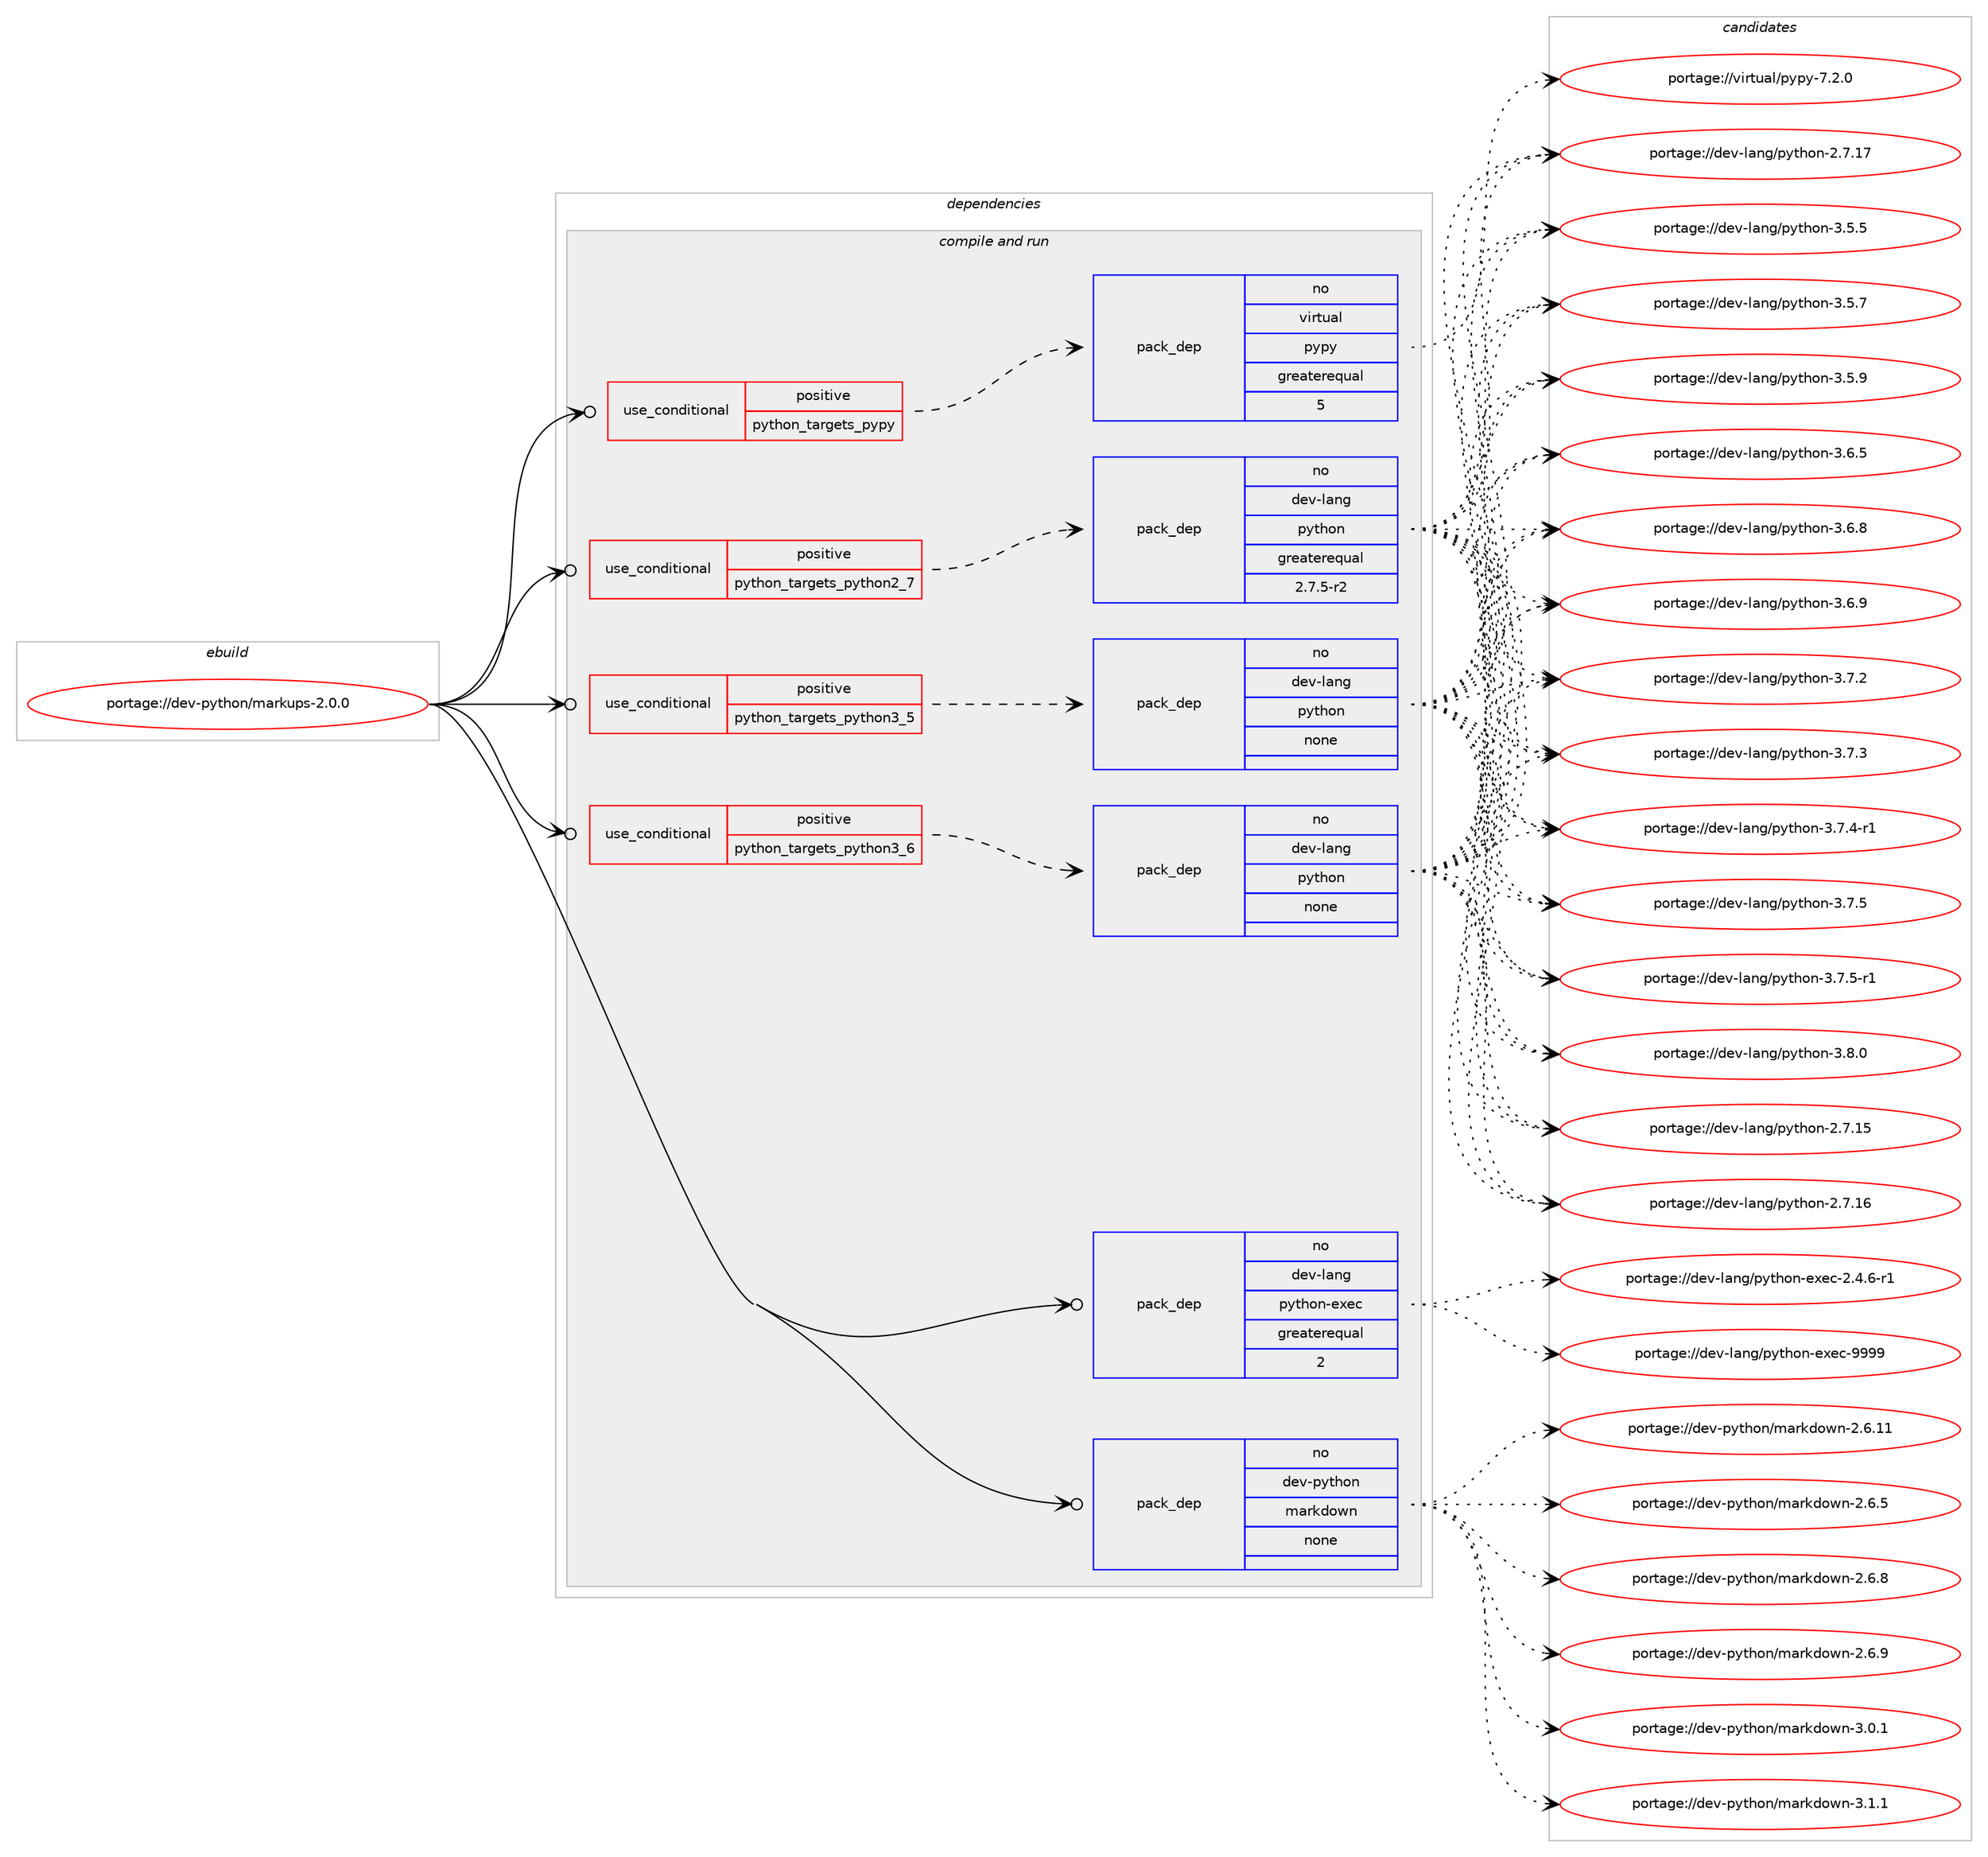 digraph prolog {

# *************
# Graph options
# *************

newrank=true;
concentrate=true;
compound=true;
graph [rankdir=LR,fontname=Helvetica,fontsize=10,ranksep=1.5];#, ranksep=2.5, nodesep=0.2];
edge  [arrowhead=vee];
node  [fontname=Helvetica,fontsize=10];

# **********
# The ebuild
# **********

subgraph cluster_leftcol {
color=gray;
rank=same;
label=<<i>ebuild</i>>;
id [label="portage://dev-python/markups-2.0.0", color=red, width=4, href="../dev-python/markups-2.0.0.svg"];
}

# ****************
# The dependencies
# ****************

subgraph cluster_midcol {
color=gray;
label=<<i>dependencies</i>>;
subgraph cluster_compile {
fillcolor="#eeeeee";
style=filled;
label=<<i>compile</i>>;
}
subgraph cluster_compileandrun {
fillcolor="#eeeeee";
style=filled;
label=<<i>compile and run</i>>;
subgraph cond31588 {
dependency148861 [label=<<TABLE BORDER="0" CELLBORDER="1" CELLSPACING="0" CELLPADDING="4"><TR><TD ROWSPAN="3" CELLPADDING="10">use_conditional</TD></TR><TR><TD>positive</TD></TR><TR><TD>python_targets_pypy</TD></TR></TABLE>>, shape=none, color=red];
subgraph pack113948 {
dependency148862 [label=<<TABLE BORDER="0" CELLBORDER="1" CELLSPACING="0" CELLPADDING="4" WIDTH="220"><TR><TD ROWSPAN="6" CELLPADDING="30">pack_dep</TD></TR><TR><TD WIDTH="110">no</TD></TR><TR><TD>virtual</TD></TR><TR><TD>pypy</TD></TR><TR><TD>greaterequal</TD></TR><TR><TD>5</TD></TR></TABLE>>, shape=none, color=blue];
}
dependency148861:e -> dependency148862:w [weight=20,style="dashed",arrowhead="vee"];
}
id:e -> dependency148861:w [weight=20,style="solid",arrowhead="odotvee"];
subgraph cond31589 {
dependency148863 [label=<<TABLE BORDER="0" CELLBORDER="1" CELLSPACING="0" CELLPADDING="4"><TR><TD ROWSPAN="3" CELLPADDING="10">use_conditional</TD></TR><TR><TD>positive</TD></TR><TR><TD>python_targets_python2_7</TD></TR></TABLE>>, shape=none, color=red];
subgraph pack113949 {
dependency148864 [label=<<TABLE BORDER="0" CELLBORDER="1" CELLSPACING="0" CELLPADDING="4" WIDTH="220"><TR><TD ROWSPAN="6" CELLPADDING="30">pack_dep</TD></TR><TR><TD WIDTH="110">no</TD></TR><TR><TD>dev-lang</TD></TR><TR><TD>python</TD></TR><TR><TD>greaterequal</TD></TR><TR><TD>2.7.5-r2</TD></TR></TABLE>>, shape=none, color=blue];
}
dependency148863:e -> dependency148864:w [weight=20,style="dashed",arrowhead="vee"];
}
id:e -> dependency148863:w [weight=20,style="solid",arrowhead="odotvee"];
subgraph cond31590 {
dependency148865 [label=<<TABLE BORDER="0" CELLBORDER="1" CELLSPACING="0" CELLPADDING="4"><TR><TD ROWSPAN="3" CELLPADDING="10">use_conditional</TD></TR><TR><TD>positive</TD></TR><TR><TD>python_targets_python3_5</TD></TR></TABLE>>, shape=none, color=red];
subgraph pack113950 {
dependency148866 [label=<<TABLE BORDER="0" CELLBORDER="1" CELLSPACING="0" CELLPADDING="4" WIDTH="220"><TR><TD ROWSPAN="6" CELLPADDING="30">pack_dep</TD></TR><TR><TD WIDTH="110">no</TD></TR><TR><TD>dev-lang</TD></TR><TR><TD>python</TD></TR><TR><TD>none</TD></TR><TR><TD></TD></TR></TABLE>>, shape=none, color=blue];
}
dependency148865:e -> dependency148866:w [weight=20,style="dashed",arrowhead="vee"];
}
id:e -> dependency148865:w [weight=20,style="solid",arrowhead="odotvee"];
subgraph cond31591 {
dependency148867 [label=<<TABLE BORDER="0" CELLBORDER="1" CELLSPACING="0" CELLPADDING="4"><TR><TD ROWSPAN="3" CELLPADDING="10">use_conditional</TD></TR><TR><TD>positive</TD></TR><TR><TD>python_targets_python3_6</TD></TR></TABLE>>, shape=none, color=red];
subgraph pack113951 {
dependency148868 [label=<<TABLE BORDER="0" CELLBORDER="1" CELLSPACING="0" CELLPADDING="4" WIDTH="220"><TR><TD ROWSPAN="6" CELLPADDING="30">pack_dep</TD></TR><TR><TD WIDTH="110">no</TD></TR><TR><TD>dev-lang</TD></TR><TR><TD>python</TD></TR><TR><TD>none</TD></TR><TR><TD></TD></TR></TABLE>>, shape=none, color=blue];
}
dependency148867:e -> dependency148868:w [weight=20,style="dashed",arrowhead="vee"];
}
id:e -> dependency148867:w [weight=20,style="solid",arrowhead="odotvee"];
subgraph pack113952 {
dependency148869 [label=<<TABLE BORDER="0" CELLBORDER="1" CELLSPACING="0" CELLPADDING="4" WIDTH="220"><TR><TD ROWSPAN="6" CELLPADDING="30">pack_dep</TD></TR><TR><TD WIDTH="110">no</TD></TR><TR><TD>dev-lang</TD></TR><TR><TD>python-exec</TD></TR><TR><TD>greaterequal</TD></TR><TR><TD>2</TD></TR></TABLE>>, shape=none, color=blue];
}
id:e -> dependency148869:w [weight=20,style="solid",arrowhead="odotvee"];
subgraph pack113953 {
dependency148870 [label=<<TABLE BORDER="0" CELLBORDER="1" CELLSPACING="0" CELLPADDING="4" WIDTH="220"><TR><TD ROWSPAN="6" CELLPADDING="30">pack_dep</TD></TR><TR><TD WIDTH="110">no</TD></TR><TR><TD>dev-python</TD></TR><TR><TD>markdown</TD></TR><TR><TD>none</TD></TR><TR><TD></TD></TR></TABLE>>, shape=none, color=blue];
}
id:e -> dependency148870:w [weight=20,style="solid",arrowhead="odotvee"];
}
subgraph cluster_run {
fillcolor="#eeeeee";
style=filled;
label=<<i>run</i>>;
}
}

# **************
# The candidates
# **************

subgraph cluster_choices {
rank=same;
color=gray;
label=<<i>candidates</i>>;

subgraph choice113948 {
color=black;
nodesep=1;
choiceportage1181051141161179710847112121112121455546504648 [label="portage://virtual/pypy-7.2.0", color=red, width=4,href="../virtual/pypy-7.2.0.svg"];
dependency148862:e -> choiceportage1181051141161179710847112121112121455546504648:w [style=dotted,weight="100"];
}
subgraph choice113949 {
color=black;
nodesep=1;
choiceportage10010111845108971101034711212111610411111045504655464953 [label="portage://dev-lang/python-2.7.15", color=red, width=4,href="../dev-lang/python-2.7.15.svg"];
choiceportage10010111845108971101034711212111610411111045504655464954 [label="portage://dev-lang/python-2.7.16", color=red, width=4,href="../dev-lang/python-2.7.16.svg"];
choiceportage10010111845108971101034711212111610411111045504655464955 [label="portage://dev-lang/python-2.7.17", color=red, width=4,href="../dev-lang/python-2.7.17.svg"];
choiceportage100101118451089711010347112121116104111110455146534653 [label="portage://dev-lang/python-3.5.5", color=red, width=4,href="../dev-lang/python-3.5.5.svg"];
choiceportage100101118451089711010347112121116104111110455146534655 [label="portage://dev-lang/python-3.5.7", color=red, width=4,href="../dev-lang/python-3.5.7.svg"];
choiceportage100101118451089711010347112121116104111110455146534657 [label="portage://dev-lang/python-3.5.9", color=red, width=4,href="../dev-lang/python-3.5.9.svg"];
choiceportage100101118451089711010347112121116104111110455146544653 [label="portage://dev-lang/python-3.6.5", color=red, width=4,href="../dev-lang/python-3.6.5.svg"];
choiceportage100101118451089711010347112121116104111110455146544656 [label="portage://dev-lang/python-3.6.8", color=red, width=4,href="../dev-lang/python-3.6.8.svg"];
choiceportage100101118451089711010347112121116104111110455146544657 [label="portage://dev-lang/python-3.6.9", color=red, width=4,href="../dev-lang/python-3.6.9.svg"];
choiceportage100101118451089711010347112121116104111110455146554650 [label="portage://dev-lang/python-3.7.2", color=red, width=4,href="../dev-lang/python-3.7.2.svg"];
choiceportage100101118451089711010347112121116104111110455146554651 [label="portage://dev-lang/python-3.7.3", color=red, width=4,href="../dev-lang/python-3.7.3.svg"];
choiceportage1001011184510897110103471121211161041111104551465546524511449 [label="portage://dev-lang/python-3.7.4-r1", color=red, width=4,href="../dev-lang/python-3.7.4-r1.svg"];
choiceportage100101118451089711010347112121116104111110455146554653 [label="portage://dev-lang/python-3.7.5", color=red, width=4,href="../dev-lang/python-3.7.5.svg"];
choiceportage1001011184510897110103471121211161041111104551465546534511449 [label="portage://dev-lang/python-3.7.5-r1", color=red, width=4,href="../dev-lang/python-3.7.5-r1.svg"];
choiceportage100101118451089711010347112121116104111110455146564648 [label="portage://dev-lang/python-3.8.0", color=red, width=4,href="../dev-lang/python-3.8.0.svg"];
dependency148864:e -> choiceportage10010111845108971101034711212111610411111045504655464953:w [style=dotted,weight="100"];
dependency148864:e -> choiceportage10010111845108971101034711212111610411111045504655464954:w [style=dotted,weight="100"];
dependency148864:e -> choiceportage10010111845108971101034711212111610411111045504655464955:w [style=dotted,weight="100"];
dependency148864:e -> choiceportage100101118451089711010347112121116104111110455146534653:w [style=dotted,weight="100"];
dependency148864:e -> choiceportage100101118451089711010347112121116104111110455146534655:w [style=dotted,weight="100"];
dependency148864:e -> choiceportage100101118451089711010347112121116104111110455146534657:w [style=dotted,weight="100"];
dependency148864:e -> choiceportage100101118451089711010347112121116104111110455146544653:w [style=dotted,weight="100"];
dependency148864:e -> choiceportage100101118451089711010347112121116104111110455146544656:w [style=dotted,weight="100"];
dependency148864:e -> choiceportage100101118451089711010347112121116104111110455146544657:w [style=dotted,weight="100"];
dependency148864:e -> choiceportage100101118451089711010347112121116104111110455146554650:w [style=dotted,weight="100"];
dependency148864:e -> choiceportage100101118451089711010347112121116104111110455146554651:w [style=dotted,weight="100"];
dependency148864:e -> choiceportage1001011184510897110103471121211161041111104551465546524511449:w [style=dotted,weight="100"];
dependency148864:e -> choiceportage100101118451089711010347112121116104111110455146554653:w [style=dotted,weight="100"];
dependency148864:e -> choiceportage1001011184510897110103471121211161041111104551465546534511449:w [style=dotted,weight="100"];
dependency148864:e -> choiceportage100101118451089711010347112121116104111110455146564648:w [style=dotted,weight="100"];
}
subgraph choice113950 {
color=black;
nodesep=1;
choiceportage10010111845108971101034711212111610411111045504655464953 [label="portage://dev-lang/python-2.7.15", color=red, width=4,href="../dev-lang/python-2.7.15.svg"];
choiceportage10010111845108971101034711212111610411111045504655464954 [label="portage://dev-lang/python-2.7.16", color=red, width=4,href="../dev-lang/python-2.7.16.svg"];
choiceportage10010111845108971101034711212111610411111045504655464955 [label="portage://dev-lang/python-2.7.17", color=red, width=4,href="../dev-lang/python-2.7.17.svg"];
choiceportage100101118451089711010347112121116104111110455146534653 [label="portage://dev-lang/python-3.5.5", color=red, width=4,href="../dev-lang/python-3.5.5.svg"];
choiceportage100101118451089711010347112121116104111110455146534655 [label="portage://dev-lang/python-3.5.7", color=red, width=4,href="../dev-lang/python-3.5.7.svg"];
choiceportage100101118451089711010347112121116104111110455146534657 [label="portage://dev-lang/python-3.5.9", color=red, width=4,href="../dev-lang/python-3.5.9.svg"];
choiceportage100101118451089711010347112121116104111110455146544653 [label="portage://dev-lang/python-3.6.5", color=red, width=4,href="../dev-lang/python-3.6.5.svg"];
choiceportage100101118451089711010347112121116104111110455146544656 [label="portage://dev-lang/python-3.6.8", color=red, width=4,href="../dev-lang/python-3.6.8.svg"];
choiceportage100101118451089711010347112121116104111110455146544657 [label="portage://dev-lang/python-3.6.9", color=red, width=4,href="../dev-lang/python-3.6.9.svg"];
choiceportage100101118451089711010347112121116104111110455146554650 [label="portage://dev-lang/python-3.7.2", color=red, width=4,href="../dev-lang/python-3.7.2.svg"];
choiceportage100101118451089711010347112121116104111110455146554651 [label="portage://dev-lang/python-3.7.3", color=red, width=4,href="../dev-lang/python-3.7.3.svg"];
choiceportage1001011184510897110103471121211161041111104551465546524511449 [label="portage://dev-lang/python-3.7.4-r1", color=red, width=4,href="../dev-lang/python-3.7.4-r1.svg"];
choiceportage100101118451089711010347112121116104111110455146554653 [label="portage://dev-lang/python-3.7.5", color=red, width=4,href="../dev-lang/python-3.7.5.svg"];
choiceportage1001011184510897110103471121211161041111104551465546534511449 [label="portage://dev-lang/python-3.7.5-r1", color=red, width=4,href="../dev-lang/python-3.7.5-r1.svg"];
choiceportage100101118451089711010347112121116104111110455146564648 [label="portage://dev-lang/python-3.8.0", color=red, width=4,href="../dev-lang/python-3.8.0.svg"];
dependency148866:e -> choiceportage10010111845108971101034711212111610411111045504655464953:w [style=dotted,weight="100"];
dependency148866:e -> choiceportage10010111845108971101034711212111610411111045504655464954:w [style=dotted,weight="100"];
dependency148866:e -> choiceportage10010111845108971101034711212111610411111045504655464955:w [style=dotted,weight="100"];
dependency148866:e -> choiceportage100101118451089711010347112121116104111110455146534653:w [style=dotted,weight="100"];
dependency148866:e -> choiceportage100101118451089711010347112121116104111110455146534655:w [style=dotted,weight="100"];
dependency148866:e -> choiceportage100101118451089711010347112121116104111110455146534657:w [style=dotted,weight="100"];
dependency148866:e -> choiceportage100101118451089711010347112121116104111110455146544653:w [style=dotted,weight="100"];
dependency148866:e -> choiceportage100101118451089711010347112121116104111110455146544656:w [style=dotted,weight="100"];
dependency148866:e -> choiceportage100101118451089711010347112121116104111110455146544657:w [style=dotted,weight="100"];
dependency148866:e -> choiceportage100101118451089711010347112121116104111110455146554650:w [style=dotted,weight="100"];
dependency148866:e -> choiceportage100101118451089711010347112121116104111110455146554651:w [style=dotted,weight="100"];
dependency148866:e -> choiceportage1001011184510897110103471121211161041111104551465546524511449:w [style=dotted,weight="100"];
dependency148866:e -> choiceportage100101118451089711010347112121116104111110455146554653:w [style=dotted,weight="100"];
dependency148866:e -> choiceportage1001011184510897110103471121211161041111104551465546534511449:w [style=dotted,weight="100"];
dependency148866:e -> choiceportage100101118451089711010347112121116104111110455146564648:w [style=dotted,weight="100"];
}
subgraph choice113951 {
color=black;
nodesep=1;
choiceportage10010111845108971101034711212111610411111045504655464953 [label="portage://dev-lang/python-2.7.15", color=red, width=4,href="../dev-lang/python-2.7.15.svg"];
choiceportage10010111845108971101034711212111610411111045504655464954 [label="portage://dev-lang/python-2.7.16", color=red, width=4,href="../dev-lang/python-2.7.16.svg"];
choiceportage10010111845108971101034711212111610411111045504655464955 [label="portage://dev-lang/python-2.7.17", color=red, width=4,href="../dev-lang/python-2.7.17.svg"];
choiceportage100101118451089711010347112121116104111110455146534653 [label="portage://dev-lang/python-3.5.5", color=red, width=4,href="../dev-lang/python-3.5.5.svg"];
choiceportage100101118451089711010347112121116104111110455146534655 [label="portage://dev-lang/python-3.5.7", color=red, width=4,href="../dev-lang/python-3.5.7.svg"];
choiceportage100101118451089711010347112121116104111110455146534657 [label="portage://dev-lang/python-3.5.9", color=red, width=4,href="../dev-lang/python-3.5.9.svg"];
choiceportage100101118451089711010347112121116104111110455146544653 [label="portage://dev-lang/python-3.6.5", color=red, width=4,href="../dev-lang/python-3.6.5.svg"];
choiceportage100101118451089711010347112121116104111110455146544656 [label="portage://dev-lang/python-3.6.8", color=red, width=4,href="../dev-lang/python-3.6.8.svg"];
choiceportage100101118451089711010347112121116104111110455146544657 [label="portage://dev-lang/python-3.6.9", color=red, width=4,href="../dev-lang/python-3.6.9.svg"];
choiceportage100101118451089711010347112121116104111110455146554650 [label="portage://dev-lang/python-3.7.2", color=red, width=4,href="../dev-lang/python-3.7.2.svg"];
choiceportage100101118451089711010347112121116104111110455146554651 [label="portage://dev-lang/python-3.7.3", color=red, width=4,href="../dev-lang/python-3.7.3.svg"];
choiceportage1001011184510897110103471121211161041111104551465546524511449 [label="portage://dev-lang/python-3.7.4-r1", color=red, width=4,href="../dev-lang/python-3.7.4-r1.svg"];
choiceportage100101118451089711010347112121116104111110455146554653 [label="portage://dev-lang/python-3.7.5", color=red, width=4,href="../dev-lang/python-3.7.5.svg"];
choiceportage1001011184510897110103471121211161041111104551465546534511449 [label="portage://dev-lang/python-3.7.5-r1", color=red, width=4,href="../dev-lang/python-3.7.5-r1.svg"];
choiceportage100101118451089711010347112121116104111110455146564648 [label="portage://dev-lang/python-3.8.0", color=red, width=4,href="../dev-lang/python-3.8.0.svg"];
dependency148868:e -> choiceportage10010111845108971101034711212111610411111045504655464953:w [style=dotted,weight="100"];
dependency148868:e -> choiceportage10010111845108971101034711212111610411111045504655464954:w [style=dotted,weight="100"];
dependency148868:e -> choiceportage10010111845108971101034711212111610411111045504655464955:w [style=dotted,weight="100"];
dependency148868:e -> choiceportage100101118451089711010347112121116104111110455146534653:w [style=dotted,weight="100"];
dependency148868:e -> choiceportage100101118451089711010347112121116104111110455146534655:w [style=dotted,weight="100"];
dependency148868:e -> choiceportage100101118451089711010347112121116104111110455146534657:w [style=dotted,weight="100"];
dependency148868:e -> choiceportage100101118451089711010347112121116104111110455146544653:w [style=dotted,weight="100"];
dependency148868:e -> choiceportage100101118451089711010347112121116104111110455146544656:w [style=dotted,weight="100"];
dependency148868:e -> choiceportage100101118451089711010347112121116104111110455146544657:w [style=dotted,weight="100"];
dependency148868:e -> choiceportage100101118451089711010347112121116104111110455146554650:w [style=dotted,weight="100"];
dependency148868:e -> choiceportage100101118451089711010347112121116104111110455146554651:w [style=dotted,weight="100"];
dependency148868:e -> choiceportage1001011184510897110103471121211161041111104551465546524511449:w [style=dotted,weight="100"];
dependency148868:e -> choiceportage100101118451089711010347112121116104111110455146554653:w [style=dotted,weight="100"];
dependency148868:e -> choiceportage1001011184510897110103471121211161041111104551465546534511449:w [style=dotted,weight="100"];
dependency148868:e -> choiceportage100101118451089711010347112121116104111110455146564648:w [style=dotted,weight="100"];
}
subgraph choice113952 {
color=black;
nodesep=1;
choiceportage10010111845108971101034711212111610411111045101120101994550465246544511449 [label="portage://dev-lang/python-exec-2.4.6-r1", color=red, width=4,href="../dev-lang/python-exec-2.4.6-r1.svg"];
choiceportage10010111845108971101034711212111610411111045101120101994557575757 [label="portage://dev-lang/python-exec-9999", color=red, width=4,href="../dev-lang/python-exec-9999.svg"];
dependency148869:e -> choiceportage10010111845108971101034711212111610411111045101120101994550465246544511449:w [style=dotted,weight="100"];
dependency148869:e -> choiceportage10010111845108971101034711212111610411111045101120101994557575757:w [style=dotted,weight="100"];
}
subgraph choice113953 {
color=black;
nodesep=1;
choiceportage10010111845112121116104111110471099711410710011111911045504654464949 [label="portage://dev-python/markdown-2.6.11", color=red, width=4,href="../dev-python/markdown-2.6.11.svg"];
choiceportage100101118451121211161041111104710997114107100111119110455046544653 [label="portage://dev-python/markdown-2.6.5", color=red, width=4,href="../dev-python/markdown-2.6.5.svg"];
choiceportage100101118451121211161041111104710997114107100111119110455046544656 [label="portage://dev-python/markdown-2.6.8", color=red, width=4,href="../dev-python/markdown-2.6.8.svg"];
choiceportage100101118451121211161041111104710997114107100111119110455046544657 [label="portage://dev-python/markdown-2.6.9", color=red, width=4,href="../dev-python/markdown-2.6.9.svg"];
choiceportage100101118451121211161041111104710997114107100111119110455146484649 [label="portage://dev-python/markdown-3.0.1", color=red, width=4,href="../dev-python/markdown-3.0.1.svg"];
choiceportage100101118451121211161041111104710997114107100111119110455146494649 [label="portage://dev-python/markdown-3.1.1", color=red, width=4,href="../dev-python/markdown-3.1.1.svg"];
dependency148870:e -> choiceportage10010111845112121116104111110471099711410710011111911045504654464949:w [style=dotted,weight="100"];
dependency148870:e -> choiceportage100101118451121211161041111104710997114107100111119110455046544653:w [style=dotted,weight="100"];
dependency148870:e -> choiceportage100101118451121211161041111104710997114107100111119110455046544656:w [style=dotted,weight="100"];
dependency148870:e -> choiceportage100101118451121211161041111104710997114107100111119110455046544657:w [style=dotted,weight="100"];
dependency148870:e -> choiceportage100101118451121211161041111104710997114107100111119110455146484649:w [style=dotted,weight="100"];
dependency148870:e -> choiceportage100101118451121211161041111104710997114107100111119110455146494649:w [style=dotted,weight="100"];
}
}

}
